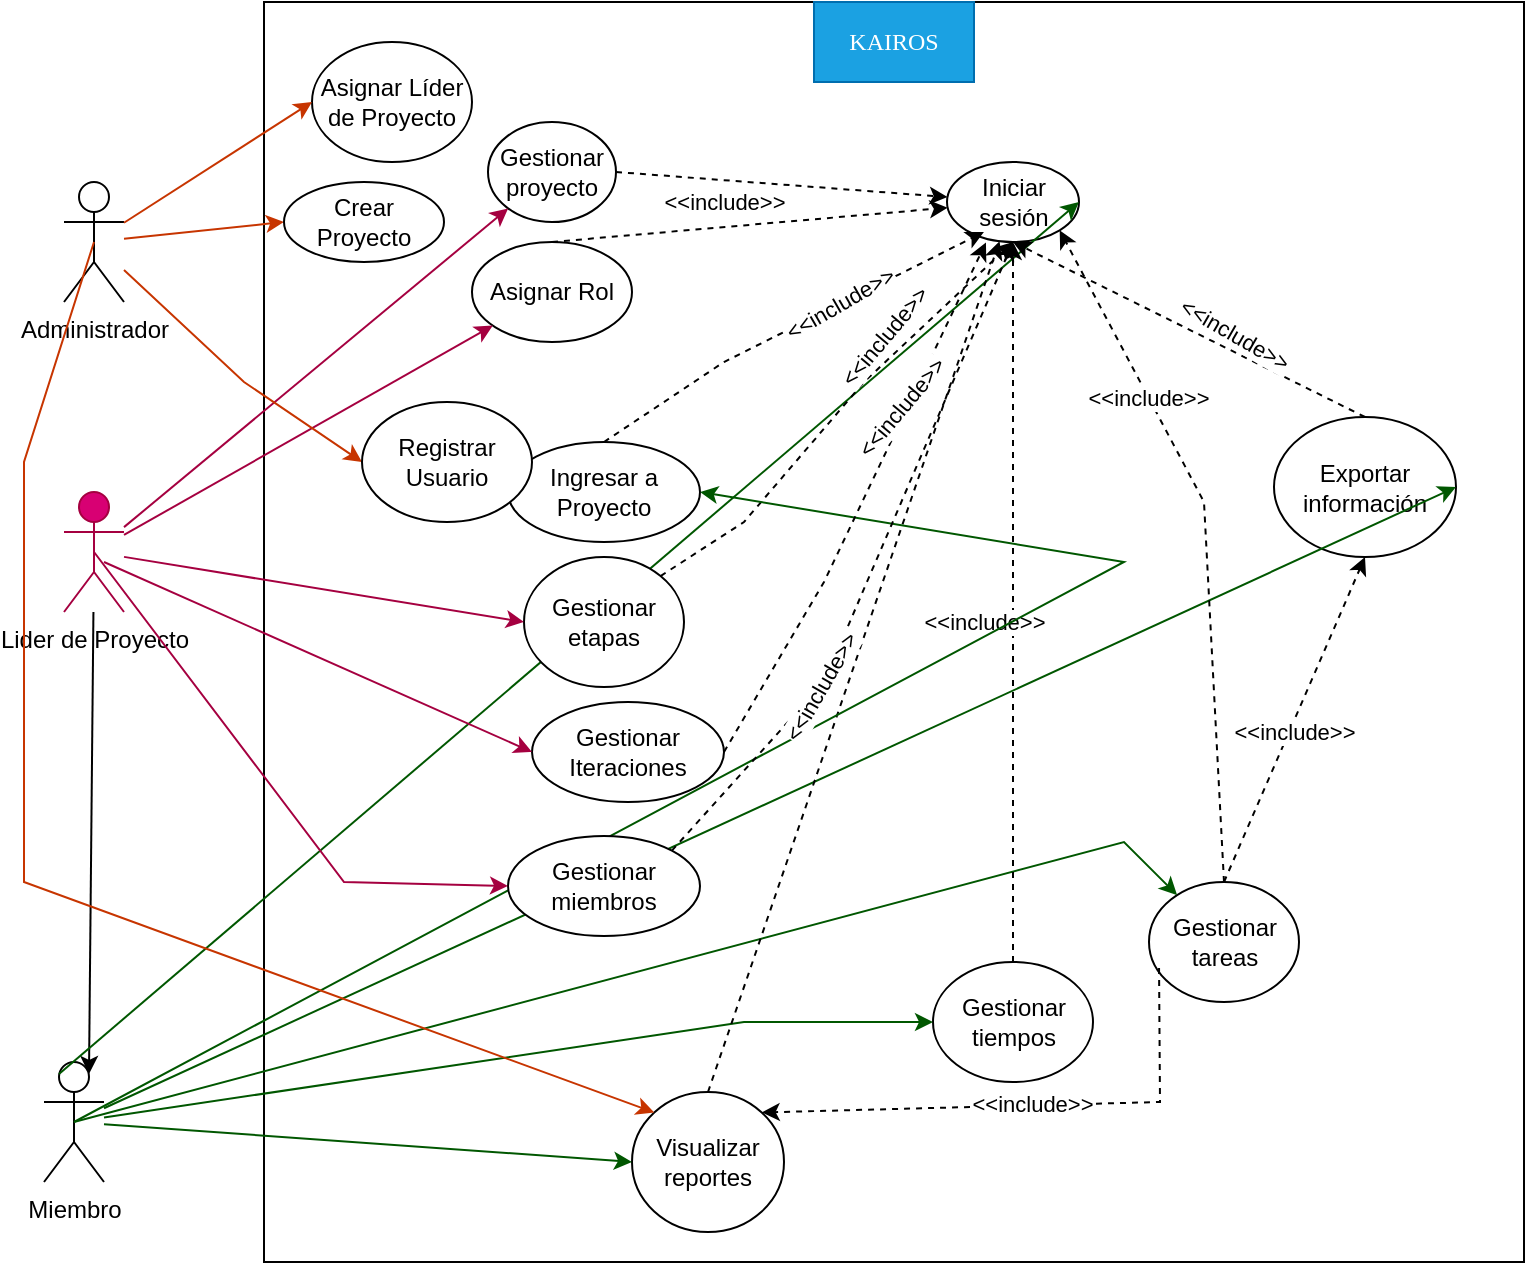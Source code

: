 <mxfile version="28.0.7">
  <diagram name="Página-1" id="wDqG7o4cyL8eWiVpJwFh">
    <mxGraphModel grid="1" page="1" gridSize="10" guides="1" tooltips="1" connect="1" arrows="1" fold="1" pageScale="1" pageWidth="827" pageHeight="1169" math="0" shadow="0">
      <root>
        <mxCell id="0" />
        <mxCell id="1" parent="0" />
        <mxCell id="UCiVZ3pX0I1SJlRTHepH-11" style="rounded=0;orthogonalLoop=1;jettySize=auto;html=1;entryX=0.75;entryY=0.1;entryDx=0;entryDy=0;entryPerimeter=0;" edge="1" parent="1" source="oAPAb9H4p4rU7i-ehNY--1" target="oAPAb9H4p4rU7i-ehNY--2">
          <mxGeometry relative="1" as="geometry">
            <mxPoint x="20" y="500" as="targetPoint" />
          </mxGeometry>
        </mxCell>
        <mxCell id="oAPAb9H4p4rU7i-ehNY--1" value="&lt;font style=&quot;color: rgb(0, 0, 0);&quot;&gt;&lt;font style=&quot;color: rgb(0, 0, 0);&quot;&gt;Lid&lt;/font&gt;&lt;font style=&quot;color: rgb(0, 0, 0);&quot;&gt;er de Proyecto&lt;/font&gt;&lt;/font&gt;" style="shape=umlActor;verticalLabelPosition=bottom;verticalAlign=top;html=1;outlineConnect=0;fillColor=#d80073;fontColor=#ffffff;strokeColor=#A50040;" vertex="1" parent="1">
          <mxGeometry x="30" y="215" width="30" height="60" as="geometry" />
        </mxCell>
        <mxCell id="oAPAb9H4p4rU7i-ehNY--2" value="Miembro" style="shape=umlActor;verticalLabelPosition=bottom;verticalAlign=top;html=1;outlineConnect=0;" vertex="1" parent="1">
          <mxGeometry x="20" y="500" width="30" height="60" as="geometry" />
        </mxCell>
        <mxCell id="oAPAb9H4p4rU7i-ehNY--4" value="" style="whiteSpace=wrap;html=1;aspect=fixed;" vertex="1" parent="1">
          <mxGeometry x="130" y="-30" width="630" height="630" as="geometry" />
        </mxCell>
        <mxCell id="oAPAb9H4p4rU7i-ehNY--5" value="KAIROS" style="text;strokeColor=#006EAF;align=center;fillColor=#1ba1e2;html=1;verticalAlign=middle;whiteSpace=wrap;rounded=0;fontColor=#ffffff;fontFamily=Comic Sans MS;" vertex="1" parent="1">
          <mxGeometry x="405" y="-30" width="80" height="40" as="geometry" />
        </mxCell>
        <mxCell id="oAPAb9H4p4rU7i-ehNY--6" value="Iniciar sesión" style="ellipse;whiteSpace=wrap;html=1;" vertex="1" parent="1">
          <mxGeometry x="471.5" y="50" width="66" height="40" as="geometry" />
        </mxCell>
        <mxCell id="oAPAb9H4p4rU7i-ehNY--10" value="" style="endArrow=classic;html=1;rounded=0;entryX=1;entryY=0.5;entryDx=0;entryDy=0;exitX=0.25;exitY=0.1;exitDx=0;exitDy=0;exitPerimeter=0;fillColor=#008a00;strokeColor=#005700;" edge="1" parent="1" source="oAPAb9H4p4rU7i-ehNY--2" target="oAPAb9H4p4rU7i-ehNY--6">
          <mxGeometry width="50" height="50" relative="1" as="geometry">
            <mxPoint x="390" y="240" as="sourcePoint" />
            <mxPoint x="440" y="190" as="targetPoint" />
          </mxGeometry>
        </mxCell>
        <mxCell id="aOznLJDHFNNtGrVLaBDj-2" value="Asignar Rol" style="ellipse;whiteSpace=wrap;html=1;" vertex="1" parent="1">
          <mxGeometry x="234" y="90" width="80" height="50" as="geometry" />
        </mxCell>
        <mxCell id="aOznLJDHFNNtGrVLaBDj-3" value="" style="endArrow=classic;html=1;rounded=0;fillColor=#d80073;strokeColor=#A50040;" edge="1" parent="1" source="oAPAb9H4p4rU7i-ehNY--1" target="aOznLJDHFNNtGrVLaBDj-2">
          <mxGeometry width="50" height="50" relative="1" as="geometry">
            <mxPoint x="150" y="240" as="sourcePoint" />
            <mxPoint x="200" y="190" as="targetPoint" />
          </mxGeometry>
        </mxCell>
        <mxCell id="aOznLJDHFNNtGrVLaBDj-4" value="Gestionar proyecto" style="ellipse;whiteSpace=wrap;html=1;" vertex="1" parent="1">
          <mxGeometry x="242" y="30" width="64" height="50" as="geometry" />
        </mxCell>
        <mxCell id="aOznLJDHFNNtGrVLaBDj-5" value="" style="endArrow=classic;html=1;rounded=0;fillColor=#d80073;strokeColor=#A50040;" edge="1" parent="1" source="oAPAb9H4p4rU7i-ehNY--1" target="aOznLJDHFNNtGrVLaBDj-4">
          <mxGeometry width="50" height="50" relative="1" as="geometry">
            <mxPoint x="150" y="260" as="sourcePoint" />
            <mxPoint x="200" y="210" as="targetPoint" />
          </mxGeometry>
        </mxCell>
        <mxCell id="rrayJbxr1qQ-jcvaUbOW-1" value="Gestionar etapas" style="ellipse;whiteSpace=wrap;html=1;" vertex="1" parent="1">
          <mxGeometry x="260" y="247.5" width="80" height="65" as="geometry" />
        </mxCell>
        <mxCell id="rrayJbxr1qQ-jcvaUbOW-2" value="Gestionar tareas" style="ellipse;whiteSpace=wrap;html=1;" vertex="1" parent="1">
          <mxGeometry x="572.5" y="410" width="75" height="60" as="geometry" />
        </mxCell>
        <mxCell id="rrayJbxr1qQ-jcvaUbOW-3" value="Gestionar tiempos" style="ellipse;whiteSpace=wrap;html=1;" vertex="1" parent="1">
          <mxGeometry x="464.5" y="450" width="80" height="60" as="geometry" />
        </mxCell>
        <mxCell id="rrayJbxr1qQ-jcvaUbOW-4" value="Visualizar reportes" style="ellipse;whiteSpace=wrap;html=1;" vertex="1" parent="1">
          <mxGeometry x="314" y="515" width="76" height="70" as="geometry" />
        </mxCell>
        <mxCell id="rrayJbxr1qQ-jcvaUbOW-5" value="Exportar información" style="ellipse;whiteSpace=wrap;html=1;" vertex="1" parent="1">
          <mxGeometry x="635" y="177.5" width="91" height="70" as="geometry" />
        </mxCell>
        <mxCell id="rrayJbxr1qQ-jcvaUbOW-7" value="" style="endArrow=classic;html=1;rounded=0;entryX=1;entryY=0.5;entryDx=0;entryDy=0;fillColor=#008a00;strokeColor=#005700;" edge="1" parent="1" source="oAPAb9H4p4rU7i-ehNY--2" target="rrayJbxr1qQ-jcvaUbOW-5">
          <mxGeometry width="50" height="50" relative="1" as="geometry">
            <mxPoint x="580" y="330" as="sourcePoint" />
            <mxPoint x="630" y="280" as="targetPoint" />
          </mxGeometry>
        </mxCell>
        <mxCell id="rrayJbxr1qQ-jcvaUbOW-9" value="" style="endArrow=classic;html=1;rounded=0;exitX=0.5;exitY=0.5;exitDx=0;exitDy=0;exitPerimeter=0;fillColor=#008a00;strokeColor=#005700;" edge="1" parent="1" source="oAPAb9H4p4rU7i-ehNY--2" target="rrayJbxr1qQ-jcvaUbOW-2">
          <mxGeometry width="50" height="50" relative="1" as="geometry">
            <mxPoint x="840" y="230" as="sourcePoint" />
            <mxPoint x="680" y="340" as="targetPoint" />
            <Array as="points">
              <mxPoint x="560" y="390" />
            </Array>
          </mxGeometry>
        </mxCell>
        <mxCell id="rrayJbxr1qQ-jcvaUbOW-10" value="" style="endArrow=classic;html=1;rounded=0;entryX=0;entryY=0.5;entryDx=0;entryDy=0;fillColor=#d80073;strokeColor=#A50040;" edge="1" parent="1" source="oAPAb9H4p4rU7i-ehNY--1" target="rrayJbxr1qQ-jcvaUbOW-1">
          <mxGeometry width="50" height="50" relative="1" as="geometry">
            <mxPoint x="540" y="430" as="sourcePoint" />
            <mxPoint x="590" y="380" as="targetPoint" />
          </mxGeometry>
        </mxCell>
        <mxCell id="rrayJbxr1qQ-jcvaUbOW-12" value="" style="endArrow=classic;html=1;rounded=0;fillColor=#008a00;strokeColor=#005700;entryX=0;entryY=0.5;entryDx=0;entryDy=0;" edge="1" parent="1" source="oAPAb9H4p4rU7i-ehNY--2" target="rrayJbxr1qQ-jcvaUbOW-4">
          <mxGeometry width="50" height="50" relative="1" as="geometry">
            <mxPoint x="550" y="490" as="sourcePoint" />
            <mxPoint x="310" y="560" as="targetPoint" />
            <Array as="points" />
          </mxGeometry>
        </mxCell>
        <mxCell id="rrayJbxr1qQ-jcvaUbOW-14" value="" style="endArrow=classic;html=1;rounded=0;fillColor=#008a00;strokeColor=#005700;" edge="1" parent="1" source="oAPAb9H4p4rU7i-ehNY--2" target="rrayJbxr1qQ-jcvaUbOW-3">
          <mxGeometry width="50" height="50" relative="1" as="geometry">
            <mxPoint x="600" y="430" as="sourcePoint" />
            <mxPoint x="410" y="460" as="targetPoint" />
            <Array as="points">
              <mxPoint x="370" y="480" />
            </Array>
          </mxGeometry>
        </mxCell>
        <mxCell id="rrayJbxr1qQ-jcvaUbOW-17" value="" style="endArrow=classic;html=1;rounded=0;entryX=0.5;entryY=1;entryDx=0;entryDy=0;exitX=0.5;exitY=0;exitDx=0;exitDy=0;dashed=1;" edge="1" parent="1" source="rrayJbxr1qQ-jcvaUbOW-2" target="rrayJbxr1qQ-jcvaUbOW-5">
          <mxGeometry width="50" height="50" relative="1" as="geometry">
            <mxPoint x="490" y="340" as="sourcePoint" />
            <mxPoint x="540" y="290" as="targetPoint" />
          </mxGeometry>
        </mxCell>
        <mxCell id="rrayJbxr1qQ-jcvaUbOW-26" value="&amp;lt;&amp;lt;include&amp;gt;&amp;gt;" style="edgeLabel;html=1;align=center;verticalAlign=middle;resizable=0;points=[];" connectable="0" vertex="1" parent="rrayJbxr1qQ-jcvaUbOW-17">
          <mxGeometry x="-0.064" y="-2" relative="1" as="geometry">
            <mxPoint as="offset" />
          </mxGeometry>
        </mxCell>
        <mxCell id="rrayJbxr1qQ-jcvaUbOW-18" value="" style="endArrow=classic;html=1;rounded=0;entryX=1;entryY=0;entryDx=0;entryDy=0;exitX=0.067;exitY=0.717;exitDx=0;exitDy=0;exitPerimeter=0;dashed=1;" edge="1" parent="1" source="rrayJbxr1qQ-jcvaUbOW-2" target="rrayJbxr1qQ-jcvaUbOW-4">
          <mxGeometry width="50" height="50" relative="1" as="geometry">
            <mxPoint x="410" y="380" as="sourcePoint" />
            <mxPoint x="460" y="330" as="targetPoint" />
            <Array as="points">
              <mxPoint x="578" y="520" />
            </Array>
          </mxGeometry>
        </mxCell>
        <mxCell id="UCiVZ3pX0I1SJlRTHepH-10" value="&amp;lt;&amp;lt;include&amp;gt;&amp;gt;" style="edgeLabel;html=1;align=center;verticalAlign=middle;resizable=0;points=[];" connectable="0" vertex="1" parent="rrayJbxr1qQ-jcvaUbOW-18">
          <mxGeometry x="-0.017" y="-1" relative="1" as="geometry">
            <mxPoint as="offset" />
          </mxGeometry>
        </mxCell>
        <mxCell id="rrayJbxr1qQ-jcvaUbOW-20" value="" style="endArrow=classic;html=1;rounded=0;entryX=0.5;entryY=1;entryDx=0;entryDy=0;dashed=1;exitX=0.5;exitY=0;exitDx=0;exitDy=0;" edge="1" parent="1" source="rrayJbxr1qQ-jcvaUbOW-5" target="oAPAb9H4p4rU7i-ehNY--6">
          <mxGeometry width="50" height="50" relative="1" as="geometry">
            <mxPoint x="490" y="180" as="sourcePoint" />
            <mxPoint x="540" y="130" as="targetPoint" />
          </mxGeometry>
        </mxCell>
        <mxCell id="rrayJbxr1qQ-jcvaUbOW-21" value="" style="endArrow=classic;html=1;rounded=0;dashed=1;exitX=0.5;exitY=0;exitDx=0;exitDy=0;" edge="1" parent="1" source="aOznLJDHFNNtGrVLaBDj-2" target="oAPAb9H4p4rU7i-ehNY--6">
          <mxGeometry width="50" height="50" relative="1" as="geometry">
            <mxPoint x="540" y="220" as="sourcePoint" />
            <mxPoint x="540" y="140" as="targetPoint" />
          </mxGeometry>
        </mxCell>
        <mxCell id="rrayJbxr1qQ-jcvaUbOW-22" value="" style="endArrow=classic;html=1;rounded=0;entryX=1;entryY=1;entryDx=0;entryDy=0;dashed=1;exitX=0.5;exitY=0;exitDx=0;exitDy=0;" edge="1" parent="1" source="rrayJbxr1qQ-jcvaUbOW-2" target="oAPAb9H4p4rU7i-ehNY--6">
          <mxGeometry width="50" height="50" relative="1" as="geometry">
            <mxPoint x="550" y="260" as="sourcePoint" />
            <mxPoint x="550" y="180" as="targetPoint" />
            <Array as="points">
              <mxPoint x="600" y="220" />
            </Array>
          </mxGeometry>
        </mxCell>
        <mxCell id="rrayJbxr1qQ-jcvaUbOW-23" value="" style="endArrow=classic;html=1;rounded=0;entryX=0.28;entryY=0.875;entryDx=0;entryDy=0;dashed=1;exitX=0.5;exitY=0;exitDx=0;exitDy=0;entryPerimeter=0;" edge="1" parent="1" source="aOznLJDHFNNtGrVLaBDj-6" target="oAPAb9H4p4rU7i-ehNY--6">
          <mxGeometry width="50" height="50" relative="1" as="geometry">
            <mxPoint x="630" y="320" as="sourcePoint" />
            <mxPoint x="630" y="240" as="targetPoint" />
            <Array as="points">
              <mxPoint x="360" y="150" />
            </Array>
          </mxGeometry>
        </mxCell>
        <mxCell id="rrayJbxr1qQ-jcvaUbOW-27" value="" style="endArrow=classic;html=1;rounded=0;entryX=0.5;entryY=1;entryDx=0;entryDy=0;dashed=1;exitX=1;exitY=0;exitDx=0;exitDy=0;" edge="1" parent="1" source="rrayJbxr1qQ-jcvaUbOW-1" target="oAPAb9H4p4rU7i-ehNY--6">
          <mxGeometry width="50" height="50" relative="1" as="geometry">
            <mxPoint x="670" y="360" as="sourcePoint" />
            <mxPoint x="670" y="280" as="targetPoint" />
            <Array as="points">
              <mxPoint x="370" y="230" />
              <mxPoint x="430" y="160" />
            </Array>
          </mxGeometry>
        </mxCell>
        <mxCell id="Dokagfcu6DEURbIPXsIg-3" value="&amp;lt;&amp;lt;include&amp;gt;&amp;gt;" style="edgeLabel;html=1;align=center;verticalAlign=middle;resizable=0;points=[];rotation=-50;" connectable="0" vertex="1" parent="rrayJbxr1qQ-jcvaUbOW-27">
          <mxGeometry x="0.21" relative="1" as="geometry">
            <mxPoint x="6" y="-19" as="offset" />
          </mxGeometry>
        </mxCell>
        <mxCell id="aOznLJDHFNNtGrVLaBDj-6" value="Ingresar a Proyecto" style="ellipse;whiteSpace=wrap;html=1;" vertex="1" parent="1">
          <mxGeometry x="252" y="190" width="96" height="50" as="geometry" />
        </mxCell>
        <mxCell id="rrayJbxr1qQ-jcvaUbOW-28" value="" style="endArrow=classic;html=1;rounded=0;dashed=1;exitX=1;exitY=0.5;exitDx=0;exitDy=0;" edge="1" parent="1" source="aOznLJDHFNNtGrVLaBDj-4" target="oAPAb9H4p4rU7i-ehNY--6">
          <mxGeometry width="50" height="50" relative="1" as="geometry">
            <mxPoint x="460" y="380" as="sourcePoint" />
            <mxPoint x="460" y="300" as="targetPoint" />
          </mxGeometry>
        </mxCell>
        <mxCell id="rrayJbxr1qQ-jcvaUbOW-29" value="" style="endArrow=classic;html=1;rounded=0;dashed=1;exitX=0.5;exitY=0;exitDx=0;exitDy=0;" edge="1" parent="1" source="rrayJbxr1qQ-jcvaUbOW-3" target="oAPAb9H4p4rU7i-ehNY--6">
          <mxGeometry width="50" height="50" relative="1" as="geometry">
            <mxPoint x="400" y="460" as="sourcePoint" />
            <mxPoint x="400" y="380" as="targetPoint" />
          </mxGeometry>
        </mxCell>
        <mxCell id="rrayJbxr1qQ-jcvaUbOW-31" value="" style="endArrow=classic;html=1;rounded=0;dashed=1;exitX=0.5;exitY=0;exitDx=0;exitDy=0;" edge="1" parent="1" source="rrayJbxr1qQ-jcvaUbOW-4" target="oAPAb9H4p4rU7i-ehNY--6">
          <mxGeometry width="50" height="50" relative="1" as="geometry">
            <mxPoint x="400" y="430" as="sourcePoint" />
            <mxPoint x="400" y="350" as="targetPoint" />
          </mxGeometry>
        </mxCell>
        <mxCell id="rrayJbxr1qQ-jcvaUbOW-32" value="&amp;lt;&amp;lt;include&amp;gt;&amp;gt;" style="edgeLabel;html=1;align=center;verticalAlign=middle;resizable=0;points=[];" connectable="0" vertex="1" parent="1">
          <mxGeometry x="670" y="305" as="geometry">
            <mxPoint x="-98" y="-137" as="offset" />
          </mxGeometry>
        </mxCell>
        <mxCell id="rrayJbxr1qQ-jcvaUbOW-33" value="&amp;lt;&amp;lt;include&amp;gt;&amp;gt;" style="edgeLabel;html=1;align=center;verticalAlign=middle;resizable=0;points=[];" connectable="0" vertex="1" parent="1">
          <mxGeometry x="490" y="280" as="geometry" />
        </mxCell>
        <mxCell id="rrayJbxr1qQ-jcvaUbOW-37" value="&amp;lt;&amp;lt;include&amp;gt;&amp;gt;" style="edgeLabel;html=1;align=center;verticalAlign=middle;resizable=0;points=[];rotation=30;" connectable="0" vertex="1" parent="1">
          <mxGeometry x="610" y="130" as="geometry">
            <mxPoint x="7.33" y="2.696" as="offset" />
          </mxGeometry>
        </mxCell>
        <mxCell id="Vpf-mfT7uL6W67goFjET-3" value="" style="endArrow=classic;html=1;rounded=0;exitX=0.5;exitY=0.5;exitDx=0;exitDy=0;exitPerimeter=0;fillColor=#008a00;strokeColor=#005700;entryX=1;entryY=0.5;entryDx=0;entryDy=0;" edge="1" parent="1" target="aOznLJDHFNNtGrVLaBDj-6" source="oAPAb9H4p4rU7i-ehNY--2">
          <mxGeometry width="50" height="50" relative="1" as="geometry">
            <mxPoint x="848" y="223" as="sourcePoint" />
            <mxPoint x="590" y="345" as="targetPoint" />
            <Array as="points">
              <mxPoint x="560" y="250" />
            </Array>
          </mxGeometry>
        </mxCell>
        <mxCell id="Dokagfcu6DEURbIPXsIg-1" value="Gestionar Iteraciones" style="ellipse;whiteSpace=wrap;html=1;" vertex="1" parent="1">
          <mxGeometry x="264" y="320" width="96" height="50" as="geometry" />
        </mxCell>
        <mxCell id="Dokagfcu6DEURbIPXsIg-4" value="" style="endArrow=classic;html=1;rounded=0;entryX=0;entryY=0.5;entryDx=0;entryDy=0;fillColor=#d80073;strokeColor=#A50040;" edge="1" parent="1" target="Dokagfcu6DEURbIPXsIg-1">
          <mxGeometry width="50" height="50" relative="1" as="geometry">
            <mxPoint x="50" y="250" as="sourcePoint" />
            <mxPoint x="350" y="293" as="targetPoint" />
          </mxGeometry>
        </mxCell>
        <mxCell id="Dokagfcu6DEURbIPXsIg-5" value="" style="endArrow=classic;html=1;rounded=0;entryX=0.295;entryY=1.006;entryDx=0;entryDy=0;dashed=1;exitX=1;exitY=0.5;exitDx=0;exitDy=0;entryPerimeter=0;" edge="1" parent="1" source="Dokagfcu6DEURbIPXsIg-1" target="oAPAb9H4p4rU7i-ehNY--6">
          <mxGeometry width="50" height="50" relative="1" as="geometry">
            <mxPoint x="380" y="427" as="sourcePoint" />
            <mxPoint x="557" y="260" as="targetPoint" />
            <Array as="points">
              <mxPoint x="410" y="260" />
            </Array>
          </mxGeometry>
        </mxCell>
        <mxCell id="Dokagfcu6DEURbIPXsIg-6" value="&amp;lt;&amp;lt;include&amp;gt;&amp;gt;" style="edgeLabel;html=1;align=center;verticalAlign=middle;resizable=0;points=[];rotation=-50;" connectable="0" vertex="1" parent="Dokagfcu6DEURbIPXsIg-5">
          <mxGeometry x="0.21" relative="1" as="geometry">
            <mxPoint x="6" y="-19" as="offset" />
          </mxGeometry>
        </mxCell>
        <mxCell id="Dokagfcu6DEURbIPXsIg-7" value="Gestionar miembros" style="ellipse;whiteSpace=wrap;html=1;" vertex="1" parent="1">
          <mxGeometry x="252" y="387" width="96" height="50" as="geometry" />
        </mxCell>
        <mxCell id="Dokagfcu6DEURbIPXsIg-8" value="" style="endArrow=classic;html=1;rounded=0;entryX=0;entryY=0.5;entryDx=0;entryDy=0;fillColor=#d80073;strokeColor=#A50040;exitX=0.5;exitY=0.5;exitDx=0;exitDy=0;exitPerimeter=0;" edge="1" parent="1" source="oAPAb9H4p4rU7i-ehNY--1" target="Dokagfcu6DEURbIPXsIg-7">
          <mxGeometry width="50" height="50" relative="1" as="geometry">
            <mxPoint x="50" y="260" as="sourcePoint" />
            <mxPoint x="264" y="355" as="targetPoint" />
            <Array as="points">
              <mxPoint x="170" y="410" />
            </Array>
          </mxGeometry>
        </mxCell>
        <mxCell id="Dokagfcu6DEURbIPXsIg-9" value="" style="endArrow=classic;html=1;rounded=0;dashed=1;exitX=1;exitY=0;exitDx=0;exitDy=0;entryX=0.5;entryY=1;entryDx=0;entryDy=0;" edge="1" parent="1" source="Dokagfcu6DEURbIPXsIg-7" target="oAPAb9H4p4rU7i-ehNY--6">
          <mxGeometry width="50" height="50" relative="1" as="geometry">
            <mxPoint x="344" y="460" as="sourcePoint" />
            <mxPoint x="490" y="35" as="targetPoint" />
            <Array as="points">
              <mxPoint x="410" y="310" />
            </Array>
          </mxGeometry>
        </mxCell>
        <mxCell id="Dokagfcu6DEURbIPXsIg-10" value="&amp;lt;&amp;lt;include&amp;gt;&amp;gt;" style="edgeLabel;html=1;align=center;verticalAlign=middle;resizable=0;points=[];rotation=-60;" connectable="0" vertex="1" parent="Dokagfcu6DEURbIPXsIg-9">
          <mxGeometry x="-0.376" relative="1" as="geometry">
            <mxPoint as="offset" />
          </mxGeometry>
        </mxCell>
        <mxCell id="wV4zqd-Mi2lm-lXPiVaO-1" value="Administrador" style="shape=umlActor;verticalLabelPosition=bottom;verticalAlign=top;html=1;outlineConnect=0;" vertex="1" parent="1">
          <mxGeometry x="30" y="60" width="30" height="60" as="geometry" />
        </mxCell>
        <mxCell id="wV4zqd-Mi2lm-lXPiVaO-2" value="" style="endArrow=classic;html=1;rounded=0;entryX=0;entryY=0.5;entryDx=0;entryDy=0;fillColor=#fa6800;strokeColor=#C73500;" edge="1" parent="1" source="wV4zqd-Mi2lm-lXPiVaO-1" target="wV4zqd-Mi2lm-lXPiVaO-3">
          <mxGeometry width="50" height="50" relative="1" as="geometry">
            <mxPoint x="90" y="110" as="sourcePoint" />
            <mxPoint x="140" y="60" as="targetPoint" />
          </mxGeometry>
        </mxCell>
        <mxCell id="wV4zqd-Mi2lm-lXPiVaO-3" value="Crear Proyecto" style="ellipse;whiteSpace=wrap;html=1;" vertex="1" parent="1">
          <mxGeometry x="140" y="60" width="80" height="40" as="geometry" />
        </mxCell>
        <mxCell id="wV4zqd-Mi2lm-lXPiVaO-4" value="Asignar Líder de Proyecto" style="ellipse;whiteSpace=wrap;html=1;" vertex="1" parent="1">
          <mxGeometry x="154" y="-10" width="80" height="60" as="geometry" />
        </mxCell>
        <mxCell id="wV4zqd-Mi2lm-lXPiVaO-5" value="" style="endArrow=classic;html=1;rounded=0;entryX=0;entryY=0.5;entryDx=0;entryDy=0;fillColor=#fa6800;strokeColor=#C73500;" edge="1" parent="1" source="wV4zqd-Mi2lm-lXPiVaO-1" target="wV4zqd-Mi2lm-lXPiVaO-4">
          <mxGeometry width="50" height="50" relative="1" as="geometry">
            <mxPoint x="80" y="70" as="sourcePoint" />
            <mxPoint x="130" y="20" as="targetPoint" />
          </mxGeometry>
        </mxCell>
        <mxCell id="wV4zqd-Mi2lm-lXPiVaO-6" value="" style="endArrow=classic;html=1;rounded=0;entryX=0;entryY=0;entryDx=0;entryDy=0;exitX=0.5;exitY=0.5;exitDx=0;exitDy=0;exitPerimeter=0;fillColor=#fa6800;strokeColor=#C73500;" edge="1" parent="1" source="wV4zqd-Mi2lm-lXPiVaO-1" target="rrayJbxr1qQ-jcvaUbOW-4">
          <mxGeometry width="50" height="50" relative="1" as="geometry">
            <mxPoint x="160" y="570" as="sourcePoint" />
            <mxPoint x="210" y="520" as="targetPoint" />
            <Array as="points">
              <mxPoint x="10" y="200" />
              <mxPoint x="10" y="410" />
            </Array>
          </mxGeometry>
        </mxCell>
        <mxCell id="wV4zqd-Mi2lm-lXPiVaO-7" value="" style="endArrow=classic;html=1;rounded=0;entryX=0;entryY=0.5;entryDx=0;entryDy=0;fillColor=#fa6800;strokeColor=#C73500;" edge="1" parent="1" source="wV4zqd-Mi2lm-lXPiVaO-1" target="wV4zqd-Mi2lm-lXPiVaO-12">
          <mxGeometry width="50" height="50" relative="1" as="geometry">
            <mxPoint x="120" y="480" as="sourcePoint" />
            <mxPoint x="170" y="430" as="targetPoint" />
            <Array as="points">
              <mxPoint x="120" y="160" />
            </Array>
          </mxGeometry>
        </mxCell>
        <mxCell id="wV4zqd-Mi2lm-lXPiVaO-12" value="Registrar Usuario" style="ellipse;whiteSpace=wrap;html=1;" vertex="1" parent="1">
          <mxGeometry x="179" y="170" width="85" height="60" as="geometry" />
        </mxCell>
        <mxCell id="rrayJbxr1qQ-jcvaUbOW-35" value="&amp;lt;&amp;lt;include&amp;gt;&amp;gt;" style="edgeLabel;html=1;align=center;verticalAlign=middle;resizable=0;points=[];rotation=-30;" connectable="0" vertex="1" parent="1">
          <mxGeometry x="420" y="120" as="geometry">
            <mxPoint x="-2.818" y="-0.247" as="offset" />
          </mxGeometry>
        </mxCell>
        <mxCell id="rrayJbxr1qQ-jcvaUbOW-36" value="&amp;lt;&amp;lt;include&amp;gt;&amp;gt;" style="edgeLabel;html=1;align=center;verticalAlign=middle;resizable=0;points=[];" connectable="0" vertex="1" parent="1">
          <mxGeometry x="360" y="70" as="geometry" />
        </mxCell>
      </root>
    </mxGraphModel>
  </diagram>
</mxfile>
